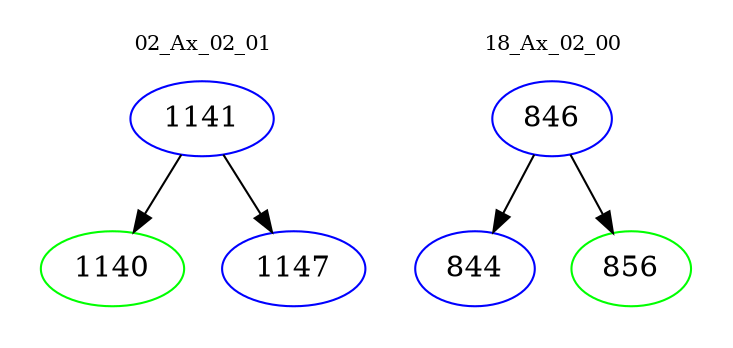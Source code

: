 digraph{
subgraph cluster_0 {
color = white
label = "02_Ax_02_01";
fontsize=10;
T0_1141 [label="1141", color="blue"]
T0_1141 -> T0_1140 [color="black"]
T0_1140 [label="1140", color="green"]
T0_1141 -> T0_1147 [color="black"]
T0_1147 [label="1147", color="blue"]
}
subgraph cluster_1 {
color = white
label = "18_Ax_02_00";
fontsize=10;
T1_846 [label="846", color="blue"]
T1_846 -> T1_844 [color="black"]
T1_844 [label="844", color="blue"]
T1_846 -> T1_856 [color="black"]
T1_856 [label="856", color="green"]
}
}
